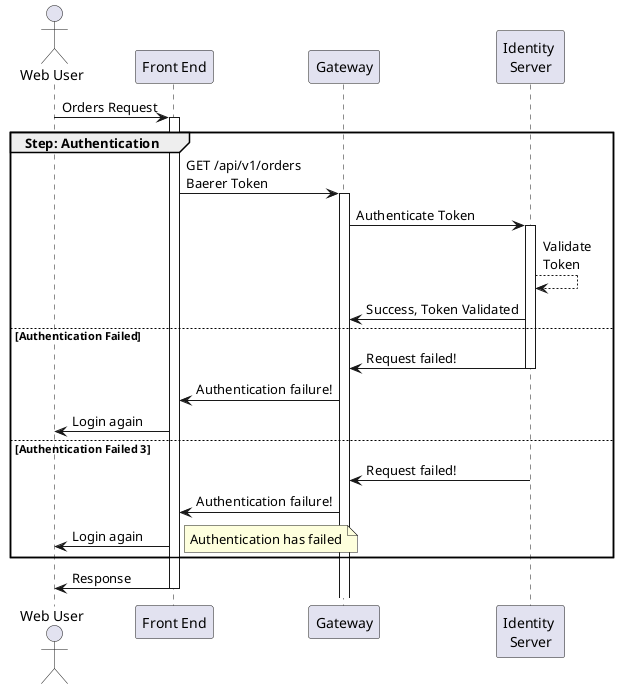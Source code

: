 @startuml my simple order Require

actor "Web User" as WebUser
participant "Front End" as Portal
participant Gateway
participant "Identity \nServer" as IdentityServer

WebUser -> Portal ++: Orders Request
group Step: Authentication
  Portal -> Gateway ++: GET /api/v1/orders \nBaerer Token
  Gateway -> IdentityServer ++: Authenticate Token
  IdentityServer --> IdentityServer : Validate\nToken
  IdentityServer -> Gateway : Success, Token Validated
else Authentication Failed
  IdentityServer -> Gateway --: Request failed!
  Gateway -> Portal : Authentication failure!
  Portal -> WebUser : Login again
  else Authentication Failed 3
  IdentityServer -> Gateway --: Request failed!
  Gateway -> Portal : Authentication failure!
  Portal -> WebUser : Login again
  note right : Authentication has failed
end
Portal -> WebUser --: Response

@enduml